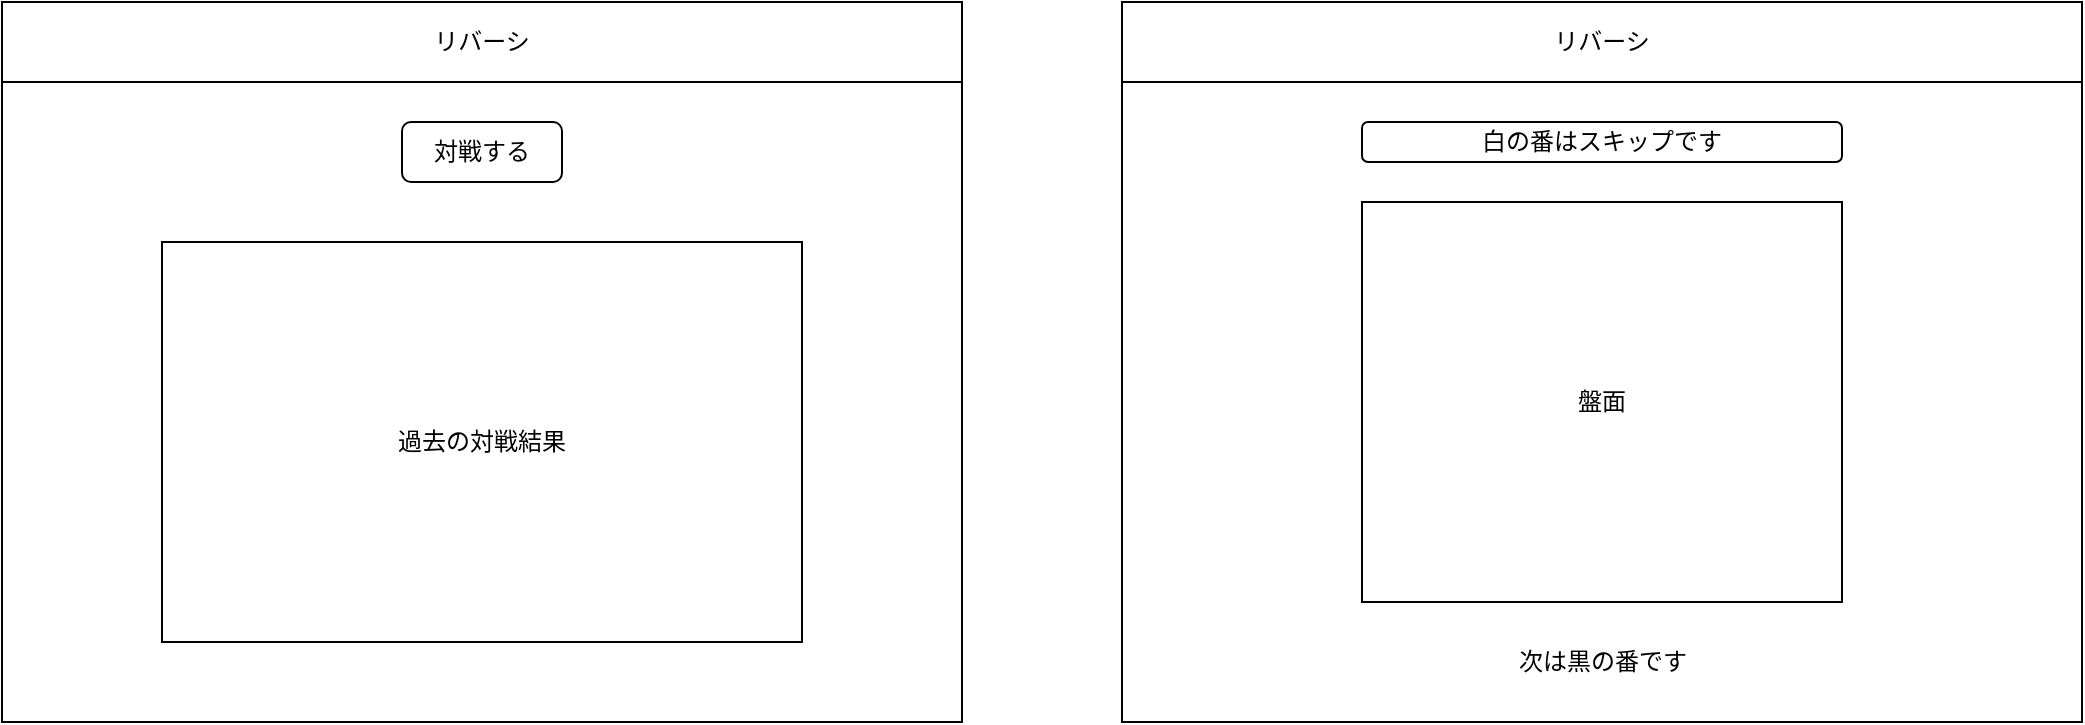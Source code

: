 <mxfile>
    <diagram id="uszXoUtOeSDrkuwmEiRa" name="ページ1">
        <mxGraphModel dx="865" dy="802" grid="1" gridSize="10" guides="1" tooltips="1" connect="1" arrows="1" fold="1" page="1" pageScale="1" pageWidth="827" pageHeight="1169" math="0" shadow="0">
            <root>
                <mxCell id="0"/>
                <mxCell id="1" parent="0"/>
                <mxCell id="2" value="" style="rounded=0;whiteSpace=wrap;html=1;fillColor=none;" parent="1" vertex="1">
                    <mxGeometry x="80" y="80" width="480" height="360" as="geometry"/>
                </mxCell>
                <mxCell id="3" value="リバーシ" style="rounded=0;whiteSpace=wrap;html=1;fillColor=none;" parent="1" vertex="1">
                    <mxGeometry x="80" y="80" width="480" height="40" as="geometry"/>
                </mxCell>
                <mxCell id="6" value="対戦する" style="rounded=1;whiteSpace=wrap;html=1;fillColor=none;" parent="1" vertex="1">
                    <mxGeometry x="280" y="140" width="80" height="30" as="geometry"/>
                </mxCell>
                <mxCell id="7" value="過去の対戦結果" style="rounded=0;whiteSpace=wrap;html=1;fillColor=none;" parent="1" vertex="1">
                    <mxGeometry x="160" y="200" width="320" height="200" as="geometry"/>
                </mxCell>
                <mxCell id="8" value="" style="rounded=0;whiteSpace=wrap;html=1;fillColor=none;" parent="1" vertex="1">
                    <mxGeometry x="640" y="80" width="480" height="360" as="geometry"/>
                </mxCell>
                <mxCell id="9" value="リバーシ" style="rounded=0;whiteSpace=wrap;html=1;fillColor=none;" parent="1" vertex="1">
                    <mxGeometry x="640" y="80" width="480" height="40" as="geometry"/>
                </mxCell>
                <mxCell id="10" value="白の番はスキップです" style="rounded=1;whiteSpace=wrap;html=1;fillColor=none;" parent="1" vertex="1">
                    <mxGeometry x="760" y="140" width="240" height="20" as="geometry"/>
                </mxCell>
                <mxCell id="11" value="盤面" style="rounded=0;whiteSpace=wrap;html=1;fillColor=none;" parent="1" vertex="1">
                    <mxGeometry x="760" y="180" width="240" height="200" as="geometry"/>
                </mxCell>
                <mxCell id="13" value="次は黒の番です" style="text;html=1;align=center;verticalAlign=middle;resizable=0;points=[];autosize=1;strokeColor=none;fillColor=none;" parent="1" vertex="1">
                    <mxGeometry x="830" y="400" width="100" height="20" as="geometry"/>
                </mxCell>
            </root>
        </mxGraphModel>
    </diagram>
</mxfile>